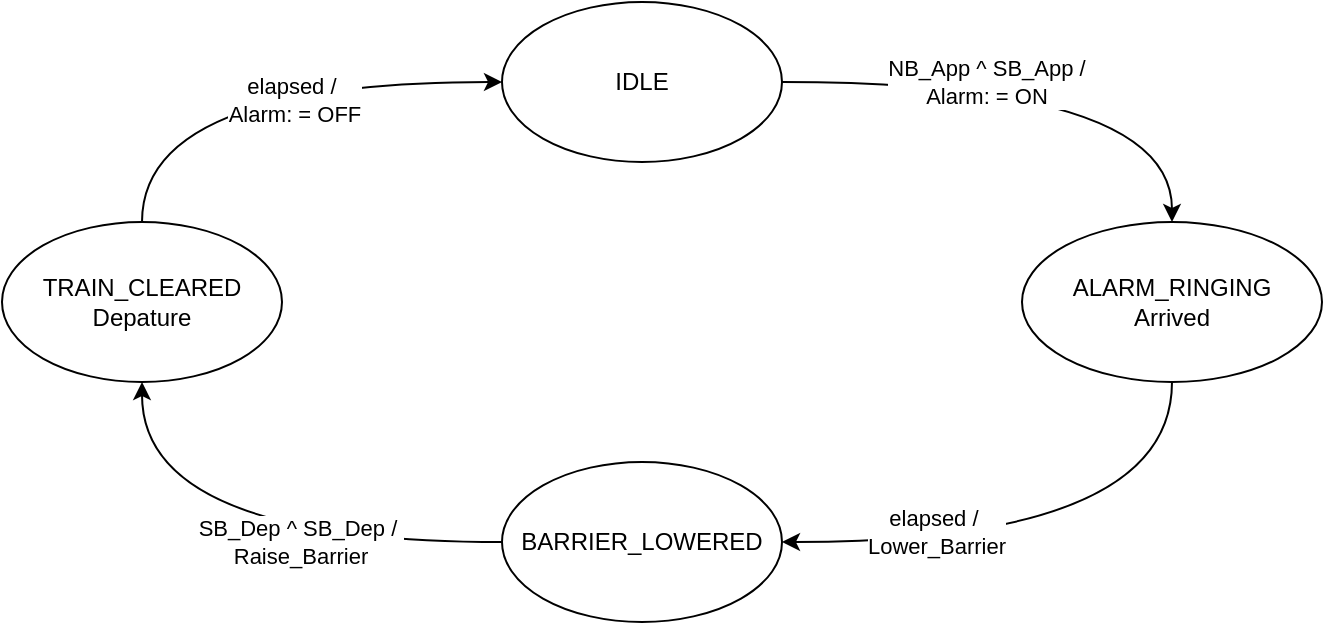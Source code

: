 <mxfile version="21.2.1" type="device">
  <diagram name="Page-1" id="2J4KsDlZiteHG6-lryxp">
    <mxGraphModel dx="819" dy="478" grid="1" gridSize="10" guides="1" tooltips="1" connect="1" arrows="1" fold="1" page="1" pageScale="1" pageWidth="850" pageHeight="1100" math="0" shadow="0">
      <root>
        <mxCell id="0" />
        <mxCell id="1" parent="0" />
        <mxCell id="v0kFn524da7I8ryfjd51-6" value="" style="edgeStyle=orthogonalEdgeStyle;rounded=0;orthogonalLoop=1;jettySize=auto;html=1;curved=1;" edge="1" parent="1" source="v0kFn524da7I8ryfjd51-1" target="v0kFn524da7I8ryfjd51-5">
          <mxGeometry relative="1" as="geometry" />
        </mxCell>
        <mxCell id="v0kFn524da7I8ryfjd51-12" value="NB_App ^ SB_App / &lt;br&gt;Alarm: = ON" style="edgeLabel;html=1;align=center;verticalAlign=middle;resizable=0;points=[];" vertex="1" connectable="0" parent="v0kFn524da7I8ryfjd51-6">
          <mxGeometry x="-0.4" y="-2" relative="1" as="geometry">
            <mxPoint x="22" y="-2" as="offset" />
          </mxGeometry>
        </mxCell>
        <mxCell id="v0kFn524da7I8ryfjd51-1" value="IDLE" style="ellipse;whiteSpace=wrap;html=1;" vertex="1" parent="1">
          <mxGeometry x="340" y="200" width="140" height="80" as="geometry" />
        </mxCell>
        <mxCell id="v0kFn524da7I8ryfjd51-8" value="" style="edgeStyle=orthogonalEdgeStyle;rounded=0;orthogonalLoop=1;jettySize=auto;html=1;curved=1;exitX=0.5;exitY=1;exitDx=0;exitDy=0;" edge="1" parent="1" source="v0kFn524da7I8ryfjd51-5" target="v0kFn524da7I8ryfjd51-7">
          <mxGeometry relative="1" as="geometry">
            <Array as="points">
              <mxPoint x="675" y="470" />
            </Array>
          </mxGeometry>
        </mxCell>
        <mxCell id="v0kFn524da7I8ryfjd51-15" value="elapsed /&amp;nbsp;&lt;br&gt;Lower_Barrier" style="edgeLabel;html=1;align=center;verticalAlign=middle;resizable=0;points=[];" vertex="1" connectable="0" parent="v0kFn524da7I8ryfjd51-8">
          <mxGeometry x="0.44" y="-5" relative="1" as="geometry">
            <mxPoint as="offset" />
          </mxGeometry>
        </mxCell>
        <mxCell id="v0kFn524da7I8ryfjd51-5" value="ALARM_RINGING&lt;br&gt;Arrived" style="ellipse;whiteSpace=wrap;html=1;" vertex="1" parent="1">
          <mxGeometry x="600" y="310" width="150" height="80" as="geometry" />
        </mxCell>
        <mxCell id="v0kFn524da7I8ryfjd51-10" value="" style="edgeStyle=orthogonalEdgeStyle;rounded=0;orthogonalLoop=1;jettySize=auto;html=1;curved=1;" edge="1" parent="1" source="v0kFn524da7I8ryfjd51-7" target="v0kFn524da7I8ryfjd51-9">
          <mxGeometry relative="1" as="geometry" />
        </mxCell>
        <mxCell id="v0kFn524da7I8ryfjd51-16" value="SB_Dep ^ SB_Dep /&amp;nbsp;&lt;br&gt;Raise_Barrier" style="edgeLabel;html=1;align=center;verticalAlign=middle;resizable=0;points=[];" vertex="1" connectable="0" parent="v0kFn524da7I8ryfjd51-10">
          <mxGeometry x="-0.218" y="-6" relative="1" as="geometry">
            <mxPoint y="6" as="offset" />
          </mxGeometry>
        </mxCell>
        <mxCell id="v0kFn524da7I8ryfjd51-7" value="BARRIER_LOWERED" style="ellipse;whiteSpace=wrap;html=1;" vertex="1" parent="1">
          <mxGeometry x="340" y="430" width="140" height="80" as="geometry" />
        </mxCell>
        <mxCell id="v0kFn524da7I8ryfjd51-11" style="edgeStyle=orthogonalEdgeStyle;curved=1;rounded=0;orthogonalLoop=1;jettySize=auto;html=1;exitX=0.5;exitY=0;exitDx=0;exitDy=0;entryX=0;entryY=0.5;entryDx=0;entryDy=0;" edge="1" parent="1" source="v0kFn524da7I8ryfjd51-9" target="v0kFn524da7I8ryfjd51-1">
          <mxGeometry relative="1" as="geometry" />
        </mxCell>
        <mxCell id="v0kFn524da7I8ryfjd51-17" value="elapsed /&amp;nbsp;&lt;br&gt;Alarm: = OFF" style="edgeLabel;html=1;align=center;verticalAlign=middle;resizable=0;points=[];" vertex="1" connectable="0" parent="v0kFn524da7I8ryfjd51-11">
          <mxGeometry x="0.164" y="-9" relative="1" as="geometry">
            <mxPoint as="offset" />
          </mxGeometry>
        </mxCell>
        <mxCell id="v0kFn524da7I8ryfjd51-9" value="TRAIN_CLEARED&lt;br&gt;Depature" style="ellipse;whiteSpace=wrap;html=1;" vertex="1" parent="1">
          <mxGeometry x="90" y="310" width="140" height="80" as="geometry" />
        </mxCell>
      </root>
    </mxGraphModel>
  </diagram>
</mxfile>
